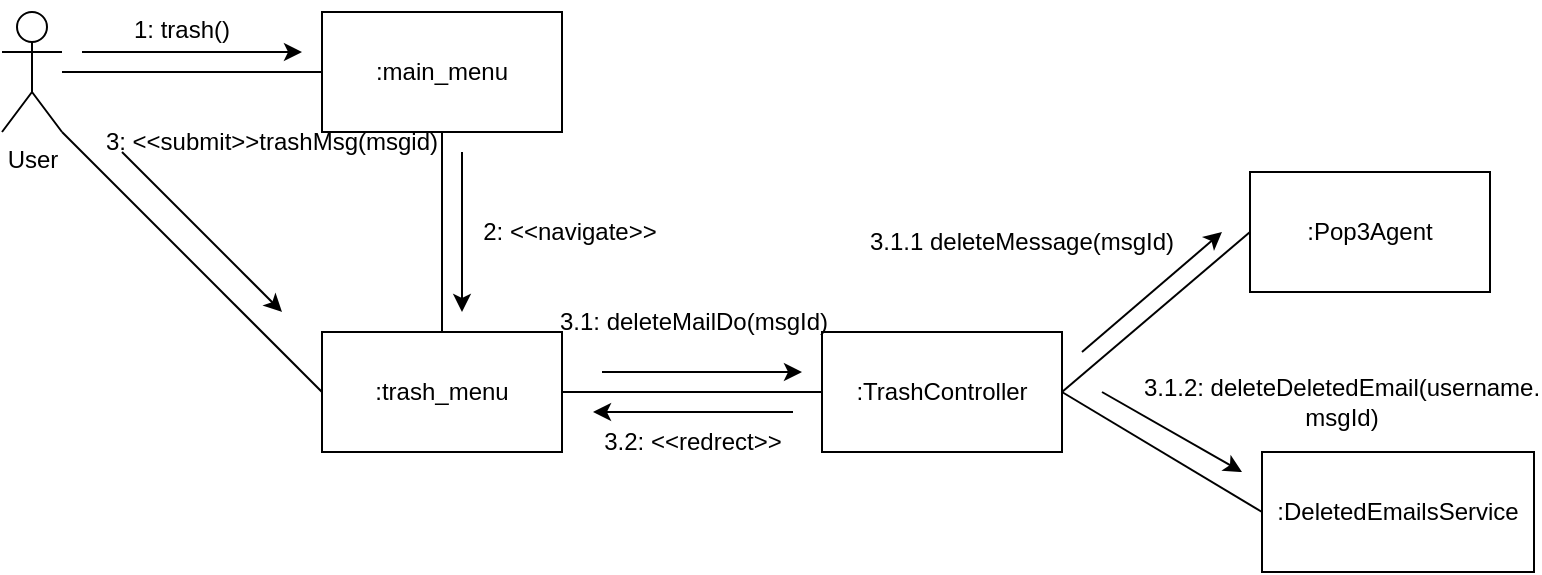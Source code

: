 <mxfile version="24.4.8" type="device">
  <diagram name="페이지-1" id="i83iV2_AebKQE_UNfp0H">
    <mxGraphModel dx="-374" dy="646" grid="1" gridSize="10" guides="1" tooltips="1" connect="1" arrows="1" fold="1" page="1" pageScale="1" pageWidth="827" pageHeight="1169" math="0" shadow="0">
      <root>
        <mxCell id="0" />
        <mxCell id="1" parent="0" />
        <mxCell id="VnZN955LMP-njsd2s_tE-10" style="rounded=0;orthogonalLoop=1;jettySize=auto;html=1;exitX=1;exitY=1;exitDx=0;exitDy=0;exitPerimeter=0;entryX=0;entryY=0.5;entryDx=0;entryDy=0;endArrow=none;endFill=0;" parent="1" source="VnZN955LMP-njsd2s_tE-1" target="VnZN955LMP-njsd2s_tE-6" edge="1">
          <mxGeometry relative="1" as="geometry" />
        </mxCell>
        <mxCell id="VnZN955LMP-njsd2s_tE-1" value="User" style="shape=umlActor;verticalLabelPosition=bottom;verticalAlign=top;html=1;outlineConnect=0;" parent="1" vertex="1">
          <mxGeometry x="910" y="270" width="30" height="60" as="geometry" />
        </mxCell>
        <mxCell id="VnZN955LMP-njsd2s_tE-5" style="edgeStyle=orthogonalEdgeStyle;rounded=0;orthogonalLoop=1;jettySize=auto;html=1;exitX=0;exitY=0.5;exitDx=0;exitDy=0;endArrow=none;endFill=0;" parent="1" source="VnZN955LMP-njsd2s_tE-4" target="VnZN955LMP-njsd2s_tE-1" edge="1">
          <mxGeometry relative="1" as="geometry" />
        </mxCell>
        <mxCell id="VnZN955LMP-njsd2s_tE-9" style="edgeStyle=orthogonalEdgeStyle;rounded=0;orthogonalLoop=1;jettySize=auto;html=1;exitX=0.5;exitY=1;exitDx=0;exitDy=0;entryX=0.5;entryY=0;entryDx=0;entryDy=0;endArrow=none;endFill=0;" parent="1" source="VnZN955LMP-njsd2s_tE-4" target="VnZN955LMP-njsd2s_tE-6" edge="1">
          <mxGeometry relative="1" as="geometry" />
        </mxCell>
        <mxCell id="VnZN955LMP-njsd2s_tE-4" value=":main_menu" style="rounded=0;whiteSpace=wrap;html=1;" parent="1" vertex="1">
          <mxGeometry x="1070" y="270" width="120" height="60" as="geometry" />
        </mxCell>
        <mxCell id="VnZN955LMP-njsd2s_tE-12" style="rounded=0;orthogonalLoop=1;jettySize=auto;html=1;entryX=0;entryY=0.5;entryDx=0;entryDy=0;endArrow=none;endFill=0;exitX=1;exitY=0.5;exitDx=0;exitDy=0;" parent="1" source="VnZN955LMP-njsd2s_tE-6" target="VnZN955LMP-njsd2s_tE-11" edge="1">
          <mxGeometry relative="1" as="geometry" />
        </mxCell>
        <mxCell id="VnZN955LMP-njsd2s_tE-6" value=":trash_menu" style="rounded=0;whiteSpace=wrap;html=1;" parent="1" vertex="1">
          <mxGeometry x="1070" y="430" width="120" height="60" as="geometry" />
        </mxCell>
        <mxCell id="VnZN955LMP-njsd2s_tE-15" style="rounded=0;orthogonalLoop=1;jettySize=auto;html=1;exitX=1;exitY=0.5;exitDx=0;exitDy=0;entryX=0;entryY=0.5;entryDx=0;entryDy=0;endArrow=none;endFill=0;" parent="1" source="VnZN955LMP-njsd2s_tE-11" target="VnZN955LMP-njsd2s_tE-14" edge="1">
          <mxGeometry relative="1" as="geometry" />
        </mxCell>
        <mxCell id="VnZN955LMP-njsd2s_tE-16" style="rounded=0;orthogonalLoop=1;jettySize=auto;html=1;exitX=1;exitY=0.5;exitDx=0;exitDy=0;entryX=0;entryY=0.5;entryDx=0;entryDy=0;endArrow=none;endFill=0;" parent="1" source="VnZN955LMP-njsd2s_tE-11" target="VnZN955LMP-njsd2s_tE-13" edge="1">
          <mxGeometry relative="1" as="geometry" />
        </mxCell>
        <mxCell id="VnZN955LMP-njsd2s_tE-11" value=":TrashController" style="rounded=0;whiteSpace=wrap;html=1;" parent="1" vertex="1">
          <mxGeometry x="1320" y="430" width="120" height="60" as="geometry" />
        </mxCell>
        <mxCell id="VnZN955LMP-njsd2s_tE-13" value=":Pop3Agent" style="rounded=0;whiteSpace=wrap;html=1;" parent="1" vertex="1">
          <mxGeometry x="1534" y="350" width="120" height="60" as="geometry" />
        </mxCell>
        <mxCell id="VnZN955LMP-njsd2s_tE-14" value=":DeletedEmailsService" style="rounded=0;whiteSpace=wrap;html=1;" parent="1" vertex="1">
          <mxGeometry x="1540" y="490" width="136" height="60" as="geometry" />
        </mxCell>
        <mxCell id="VnZN955LMP-njsd2s_tE-17" value="" style="endArrow=classic;html=1;rounded=0;" parent="1" edge="1">
          <mxGeometry width="50" height="50" relative="1" as="geometry">
            <mxPoint x="950" y="290" as="sourcePoint" />
            <mxPoint x="1060" y="290" as="targetPoint" />
          </mxGeometry>
        </mxCell>
        <mxCell id="VnZN955LMP-njsd2s_tE-18" value="1: trash()" style="text;html=1;align=center;verticalAlign=middle;whiteSpace=wrap;rounded=0;" parent="1" vertex="1">
          <mxGeometry x="960" y="264" width="80" height="30" as="geometry" />
        </mxCell>
        <mxCell id="VnZN955LMP-njsd2s_tE-19" value="2: &amp;lt;&amp;lt;navigate&amp;gt;&amp;gt;" style="text;html=1;align=center;verticalAlign=middle;whiteSpace=wrap;rounded=0;" parent="1" vertex="1">
          <mxGeometry x="1136" y="365" width="116" height="30" as="geometry" />
        </mxCell>
        <mxCell id="VnZN955LMP-njsd2s_tE-20" value="" style="endArrow=classic;html=1;rounded=0;" parent="1" edge="1">
          <mxGeometry width="50" height="50" relative="1" as="geometry">
            <mxPoint x="1140" y="340" as="sourcePoint" />
            <mxPoint x="1140" y="420" as="targetPoint" />
          </mxGeometry>
        </mxCell>
        <mxCell id="VnZN955LMP-njsd2s_tE-21" value="" style="endArrow=classic;html=1;rounded=0;" parent="1" edge="1">
          <mxGeometry width="50" height="50" relative="1" as="geometry">
            <mxPoint x="970" y="340" as="sourcePoint" />
            <mxPoint x="1050" y="420" as="targetPoint" />
          </mxGeometry>
        </mxCell>
        <mxCell id="VnZN955LMP-njsd2s_tE-23" value="" style="endArrow=classic;html=1;rounded=0;" parent="1" edge="1">
          <mxGeometry width="50" height="50" relative="1" as="geometry">
            <mxPoint x="1210" y="450" as="sourcePoint" />
            <mxPoint x="1310" y="450" as="targetPoint" />
          </mxGeometry>
        </mxCell>
        <mxCell id="VnZN955LMP-njsd2s_tE-24" value="3.1: deleteMailDo(msgId)" style="text;html=1;align=center;verticalAlign=middle;whiteSpace=wrap;rounded=0;" parent="1" vertex="1">
          <mxGeometry x="1185.5" y="410" width="140" height="30" as="geometry" />
        </mxCell>
        <mxCell id="VnZN955LMP-njsd2s_tE-25" value="3: &amp;lt;&amp;lt;submit&amp;gt;&amp;gt;trashMsg(msgid)" style="text;html=1;align=center;verticalAlign=middle;whiteSpace=wrap;rounded=0;" parent="1" vertex="1">
          <mxGeometry x="960" y="320" width="170" height="30" as="geometry" />
        </mxCell>
        <mxCell id="VnZN955LMP-njsd2s_tE-26" value="" style="endArrow=classic;html=1;rounded=0;" parent="1" edge="1">
          <mxGeometry width="50" height="50" relative="1" as="geometry">
            <mxPoint x="1450" y="440" as="sourcePoint" />
            <mxPoint x="1520" y="380" as="targetPoint" />
          </mxGeometry>
        </mxCell>
        <mxCell id="VnZN955LMP-njsd2s_tE-27" value="3.1.1 deleteMessage(msgId)" style="text;html=1;align=center;verticalAlign=middle;whiteSpace=wrap;rounded=0;" parent="1" vertex="1">
          <mxGeometry x="1320" y="370" width="200" height="30" as="geometry" />
        </mxCell>
        <mxCell id="VnZN955LMP-njsd2s_tE-28" value="" style="endArrow=classic;html=1;rounded=0;" parent="1" edge="1">
          <mxGeometry width="50" height="50" relative="1" as="geometry">
            <mxPoint x="1460" y="460" as="sourcePoint" />
            <mxPoint x="1530" y="500" as="targetPoint" />
          </mxGeometry>
        </mxCell>
        <mxCell id="VnZN955LMP-njsd2s_tE-29" value="3.1.2:&amp;nbsp;deleteDeletedEmail(username. msgId)" style="text;html=1;align=center;verticalAlign=middle;whiteSpace=wrap;rounded=0;" parent="1" vertex="1">
          <mxGeometry x="1550" y="450" width="60" height="30" as="geometry" />
        </mxCell>
        <mxCell id="VnZN955LMP-njsd2s_tE-31" value="" style="endArrow=classic;html=1;rounded=0;" parent="1" edge="1">
          <mxGeometry width="50" height="50" relative="1" as="geometry">
            <mxPoint x="1305.5" y="470" as="sourcePoint" />
            <mxPoint x="1205.5" y="470" as="targetPoint" />
          </mxGeometry>
        </mxCell>
        <mxCell id="VnZN955LMP-njsd2s_tE-32" value="3.2: &amp;lt;&amp;lt;redrect&amp;gt;&amp;gt;" style="text;html=1;align=center;verticalAlign=middle;whiteSpace=wrap;rounded=0;" parent="1" vertex="1">
          <mxGeometry x="1201" y="470" width="109" height="30" as="geometry" />
        </mxCell>
      </root>
    </mxGraphModel>
  </diagram>
</mxfile>
